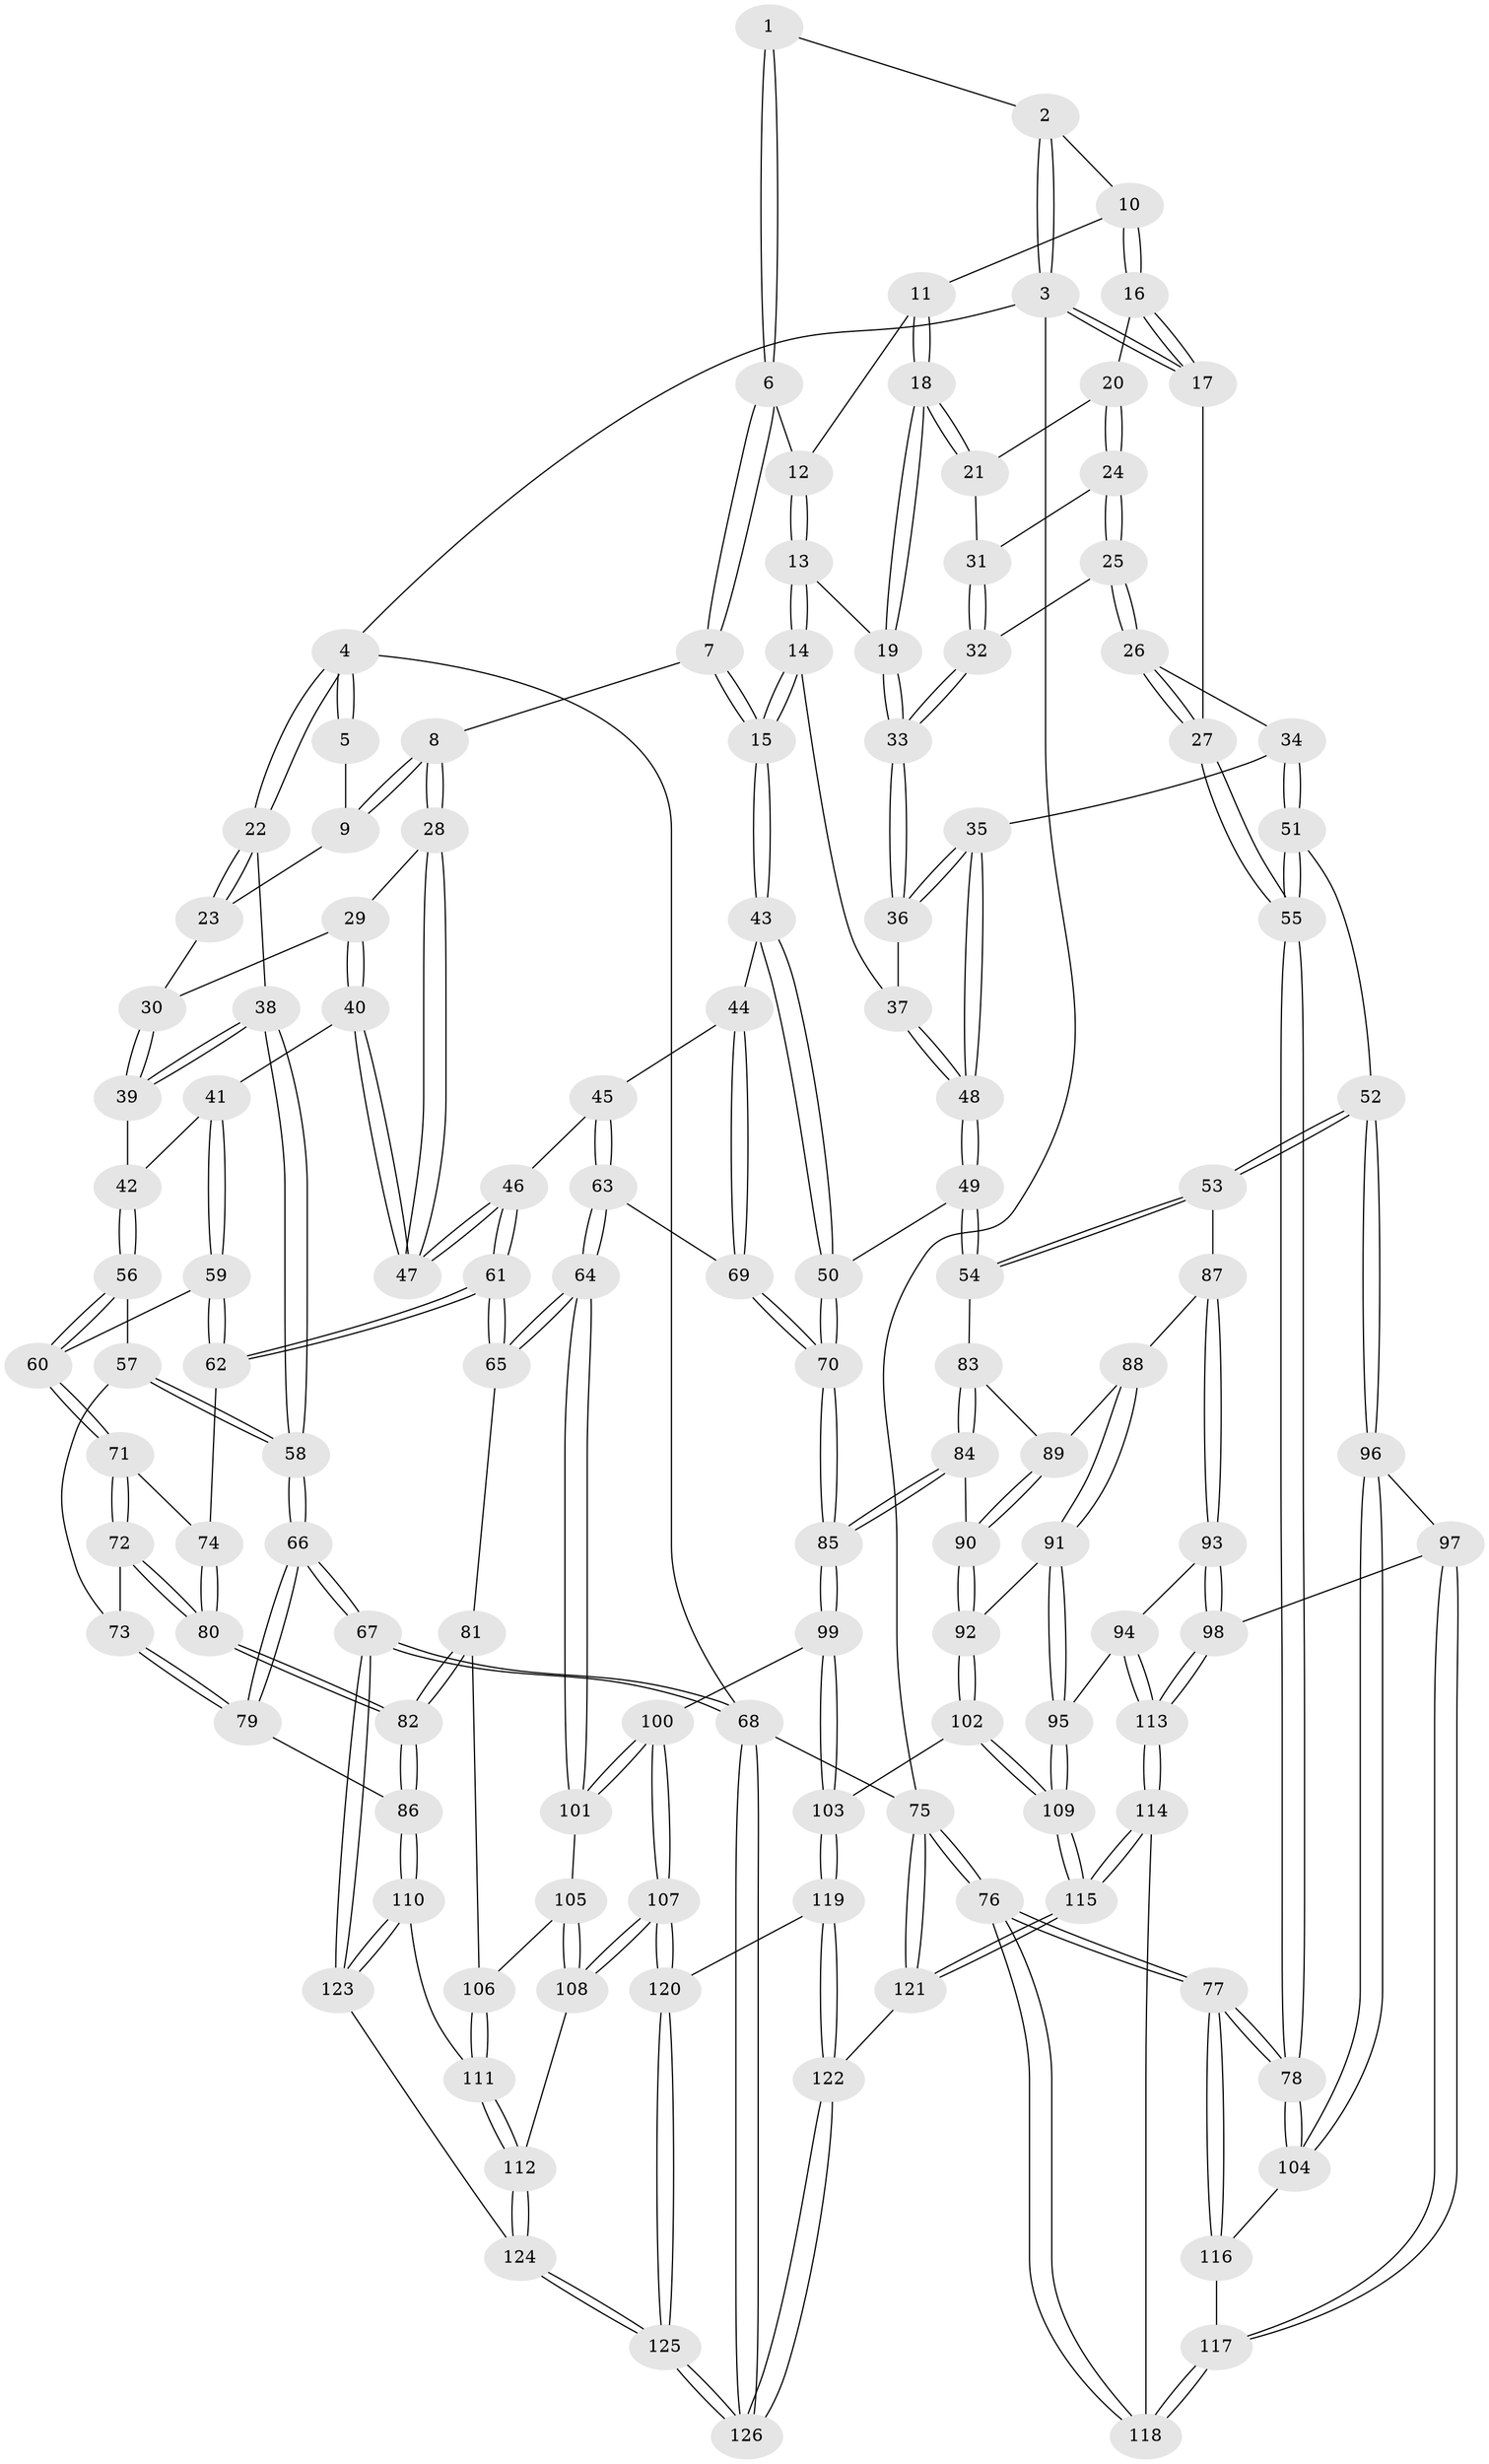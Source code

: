// Generated by graph-tools (version 1.1) at 2025/17/03/09/25 04:17:11]
// undirected, 126 vertices, 312 edges
graph export_dot {
graph [start="1"]
  node [color=gray90,style=filled];
  1 [pos="+0.7047987806798796+0"];
  2 [pos="+0.7648697593781324+0"];
  3 [pos="+1+0"];
  4 [pos="+0+0"];
  5 [pos="+0.3916897649320589+0"];
  6 [pos="+0.5917427696386551+0.1004748605355899"];
  7 [pos="+0.497749282489721+0.21042971495072346"];
  8 [pos="+0.47767850056643296+0.20620062625180255"];
  9 [pos="+0.37300848819699406+0.005192944950989128"];
  10 [pos="+0.7898632281063697+0.01912005211695791"];
  11 [pos="+0.743776777531878+0.09519959652466473"];
  12 [pos="+0.7009879265713165+0.11374199234281825"];
  13 [pos="+0.5974264111379012+0.22576527234512705"];
  14 [pos="+0.5520549207179778+0.24156836495198544"];
  15 [pos="+0.543441677255374+0.24035826757631004"];
  16 [pos="+0.8611582671947869+0.10833701681729789"];
  17 [pos="+1+0"];
  18 [pos="+0.7410143799420688+0.1805566122799499"];
  19 [pos="+0.7167778335299801+0.21617762909927496"];
  20 [pos="+0.8684199226502445+0.1261661867332681"];
  21 [pos="+0.7776158100195754+0.1948441248549047"];
  22 [pos="+0+0"];
  23 [pos="+0.22565285070569513+0.10983168209714826"];
  24 [pos="+0.8888727745036685+0.1634352436215764"];
  25 [pos="+0.9156865839820297+0.19891333781527124"];
  26 [pos="+0.9832840560715808+0.26057396694203244"];
  27 [pos="+1+0.21736719379240624"];
  28 [pos="+0.41915834217262765+0.2579313995318979"];
  29 [pos="+0.19144088740576612+0.23615922821979243"];
  30 [pos="+0.18786445309778674+0.23461454887414943"];
  31 [pos="+0.790734493322852+0.2063693094594233"];
  32 [pos="+0.7997450067596401+0.23300630368378686"];
  33 [pos="+0.7711978932690908+0.3060416591530744"];
  34 [pos="+0.8827401127109349+0.35903025962095847"];
  35 [pos="+0.7868666637202655+0.336662211631903"];
  36 [pos="+0.7732289194761487+0.3166104420787946"];
  37 [pos="+0.6176902913751802+0.2927562220678977"];
  38 [pos="+0+0.1180861153685264"];
  39 [pos="+0.12294643894598685+0.26367030456562335"];
  40 [pos="+0.3025433708661187+0.3998099917817517"];
  41 [pos="+0.2149722678377864+0.4350240016560305"];
  42 [pos="+0.13455723646870466+0.4024702576987679"];
  43 [pos="+0.5523308228728885+0.4560310849996501"];
  44 [pos="+0.45792235412589366+0.4724117568375722"];
  45 [pos="+0.3879363823466659+0.43073785509277485"];
  46 [pos="+0.37180041882417003+0.41392241868391916"];
  47 [pos="+0.36773155171782784+0.4055639118442728"];
  48 [pos="+0.6883125480575+0.43210261414984563"];
  49 [pos="+0.6670166267635413+0.49064343873080235"];
  50 [pos="+0.6102388730906932+0.4897684674330457"];
  51 [pos="+0.8973833596194362+0.529733491041071"];
  52 [pos="+0.8779046321636902+0.5504377338274664"];
  53 [pos="+0.7394493755105627+0.5402721018764477"];
  54 [pos="+0.7037208142362039+0.5280763083780642"];
  55 [pos="+1+0.5277118627291136"];
  56 [pos="+0.07128973189704116+0.47069576189928264"];
  57 [pos="+0.06780174339547278+0.4719402337056323"];
  58 [pos="+0+0.496352771250374"];
  59 [pos="+0.2248226208759813+0.49858687556387515"];
  60 [pos="+0.13080435895562056+0.5267751429645968"];
  61 [pos="+0.27197892723201283+0.5490998529959749"];
  62 [pos="+0.24203069173991243+0.5347528757712028"];
  63 [pos="+0.3433089092318809+0.6072094063510511"];
  64 [pos="+0.32972185888612054+0.6162880716946947"];
  65 [pos="+0.3124296473136004+0.6134455191526298"];
  66 [pos="+0+0.73797992483356"];
  67 [pos="+0+1"];
  68 [pos="+0+1"];
  69 [pos="+0.44842423818474586+0.5819571946316032"];
  70 [pos="+0.5195836225995752+0.6527797722984777"];
  71 [pos="+0.1316654767320925+0.5284043277284505"];
  72 [pos="+0.1202432242061921+0.5918317494881302"];
  73 [pos="+0.08181473120900212+0.5835839214772286"];
  74 [pos="+0.1862297229523871+0.5714918605348184"];
  75 [pos="+1+1"];
  76 [pos="+1+1"];
  77 [pos="+1+1"];
  78 [pos="+1+0.7386879128239838"];
  79 [pos="+0+0.7144475413164917"];
  80 [pos="+0.16504331897288932+0.6548427560656794"];
  81 [pos="+0.28881987404015325+0.6311223853820155"];
  82 [pos="+0.1679595673762133+0.6840329859024452"];
  83 [pos="+0.6892011040414434+0.5604480195377177"];
  84 [pos="+0.6098041444463708+0.6376252290867469"];
  85 [pos="+0.5215646902059198+0.6617070535923472"];
  86 [pos="+0.147470904806298+0.7209636931536861"];
  87 [pos="+0.7371331887577791+0.6576632899237191"];
  88 [pos="+0.700955755780958+0.6620247266829649"];
  89 [pos="+0.6822190066782688+0.6053489795251991"];
  90 [pos="+0.6574913020943798+0.6639844412085026"];
  91 [pos="+0.6775371759146214+0.6952812056391809"];
  92 [pos="+0.66231573724233+0.6896080974355078"];
  93 [pos="+0.7465970379841129+0.6778384556948766"];
  94 [pos="+0.7095017595622631+0.7225344634044499"];
  95 [pos="+0.7060589306415999+0.7225048853322751"];
  96 [pos="+0.8820030802304084+0.6580883196444375"];
  97 [pos="+0.8603405402446059+0.6893481716507489"];
  98 [pos="+0.8546027994864469+0.6931448969199431"];
  99 [pos="+0.5198987327299466+0.6797920284622735"];
  100 [pos="+0.4440403115506502+0.7187886385159934"];
  101 [pos="+0.3553564348370424+0.6656568351119375"];
  102 [pos="+0.5736752556499063+0.7307373793864328"];
  103 [pos="+0.555215254510396+0.7225465556054099"];
  104 [pos="+0.9957230471324551+0.7186315087155961"];
  105 [pos="+0.3515670809611171+0.675713662367392"];
  106 [pos="+0.2874210138427425+0.7345956783730684"];
  107 [pos="+0.3847005128016797+0.8467398996776812"];
  108 [pos="+0.32517332265301824+0.8267037593179425"];
  109 [pos="+0.6414155718861596+0.8085090594047083"];
  110 [pos="+0.18846700277748335+0.7803353109746075"];
  111 [pos="+0.2639744872500322+0.8073677403495197"];
  112 [pos="+0.28764412373064197+0.8232388768290027"];
  113 [pos="+0.7861659238748092+0.7802665760571248"];
  114 [pos="+0.7609801152044329+0.9573475109833743"];
  115 [pos="+0.7128921645808176+1"];
  116 [pos="+0.9376109957707411+0.8160273381578386"];
  117 [pos="+0.9131056006112085+0.8207241758668171"];
  118 [pos="+0.9026754114733262+0.833447849445803"];
  119 [pos="+0.47701897870573456+0.9152751636240692"];
  120 [pos="+0.3928861239115199+0.8571197347073395"];
  121 [pos="+0.6954680546984972+1"];
  122 [pos="+0.6581113394924313+1"];
  123 [pos="+0.14916503151687213+0.8545807242975366"];
  124 [pos="+0.21947717919841936+0.9887690755481904"];
  125 [pos="+0.21034064059549926+1"];
  126 [pos="+0.1623491730448141+1"];
  1 -- 2;
  1 -- 6;
  1 -- 6;
  2 -- 3;
  2 -- 3;
  2 -- 10;
  3 -- 4;
  3 -- 17;
  3 -- 17;
  3 -- 75;
  4 -- 5;
  4 -- 5;
  4 -- 22;
  4 -- 22;
  4 -- 68;
  5 -- 9;
  6 -- 7;
  6 -- 7;
  6 -- 12;
  7 -- 8;
  7 -- 15;
  7 -- 15;
  8 -- 9;
  8 -- 9;
  8 -- 28;
  8 -- 28;
  9 -- 23;
  10 -- 11;
  10 -- 16;
  10 -- 16;
  11 -- 12;
  11 -- 18;
  11 -- 18;
  12 -- 13;
  12 -- 13;
  13 -- 14;
  13 -- 14;
  13 -- 19;
  14 -- 15;
  14 -- 15;
  14 -- 37;
  15 -- 43;
  15 -- 43;
  16 -- 17;
  16 -- 17;
  16 -- 20;
  17 -- 27;
  18 -- 19;
  18 -- 19;
  18 -- 21;
  18 -- 21;
  19 -- 33;
  19 -- 33;
  20 -- 21;
  20 -- 24;
  20 -- 24;
  21 -- 31;
  22 -- 23;
  22 -- 23;
  22 -- 38;
  23 -- 30;
  24 -- 25;
  24 -- 25;
  24 -- 31;
  25 -- 26;
  25 -- 26;
  25 -- 32;
  26 -- 27;
  26 -- 27;
  26 -- 34;
  27 -- 55;
  27 -- 55;
  28 -- 29;
  28 -- 47;
  28 -- 47;
  29 -- 30;
  29 -- 40;
  29 -- 40;
  30 -- 39;
  30 -- 39;
  31 -- 32;
  31 -- 32;
  32 -- 33;
  32 -- 33;
  33 -- 36;
  33 -- 36;
  34 -- 35;
  34 -- 51;
  34 -- 51;
  35 -- 36;
  35 -- 36;
  35 -- 48;
  35 -- 48;
  36 -- 37;
  37 -- 48;
  37 -- 48;
  38 -- 39;
  38 -- 39;
  38 -- 58;
  38 -- 58;
  39 -- 42;
  40 -- 41;
  40 -- 47;
  40 -- 47;
  41 -- 42;
  41 -- 59;
  41 -- 59;
  42 -- 56;
  42 -- 56;
  43 -- 44;
  43 -- 50;
  43 -- 50;
  44 -- 45;
  44 -- 69;
  44 -- 69;
  45 -- 46;
  45 -- 63;
  45 -- 63;
  46 -- 47;
  46 -- 47;
  46 -- 61;
  46 -- 61;
  48 -- 49;
  48 -- 49;
  49 -- 50;
  49 -- 54;
  49 -- 54;
  50 -- 70;
  50 -- 70;
  51 -- 52;
  51 -- 55;
  51 -- 55;
  52 -- 53;
  52 -- 53;
  52 -- 96;
  52 -- 96;
  53 -- 54;
  53 -- 54;
  53 -- 87;
  54 -- 83;
  55 -- 78;
  55 -- 78;
  56 -- 57;
  56 -- 60;
  56 -- 60;
  57 -- 58;
  57 -- 58;
  57 -- 73;
  58 -- 66;
  58 -- 66;
  59 -- 60;
  59 -- 62;
  59 -- 62;
  60 -- 71;
  60 -- 71;
  61 -- 62;
  61 -- 62;
  61 -- 65;
  61 -- 65;
  62 -- 74;
  63 -- 64;
  63 -- 64;
  63 -- 69;
  64 -- 65;
  64 -- 65;
  64 -- 101;
  64 -- 101;
  65 -- 81;
  66 -- 67;
  66 -- 67;
  66 -- 79;
  66 -- 79;
  67 -- 68;
  67 -- 68;
  67 -- 123;
  67 -- 123;
  68 -- 126;
  68 -- 126;
  68 -- 75;
  69 -- 70;
  69 -- 70;
  70 -- 85;
  70 -- 85;
  71 -- 72;
  71 -- 72;
  71 -- 74;
  72 -- 73;
  72 -- 80;
  72 -- 80;
  73 -- 79;
  73 -- 79;
  74 -- 80;
  74 -- 80;
  75 -- 76;
  75 -- 76;
  75 -- 121;
  75 -- 121;
  76 -- 77;
  76 -- 77;
  76 -- 118;
  76 -- 118;
  77 -- 78;
  77 -- 78;
  77 -- 116;
  77 -- 116;
  78 -- 104;
  78 -- 104;
  79 -- 86;
  80 -- 82;
  80 -- 82;
  81 -- 82;
  81 -- 82;
  81 -- 106;
  82 -- 86;
  82 -- 86;
  83 -- 84;
  83 -- 84;
  83 -- 89;
  84 -- 85;
  84 -- 85;
  84 -- 90;
  85 -- 99;
  85 -- 99;
  86 -- 110;
  86 -- 110;
  87 -- 88;
  87 -- 93;
  87 -- 93;
  88 -- 89;
  88 -- 91;
  88 -- 91;
  89 -- 90;
  89 -- 90;
  90 -- 92;
  90 -- 92;
  91 -- 92;
  91 -- 95;
  91 -- 95;
  92 -- 102;
  92 -- 102;
  93 -- 94;
  93 -- 98;
  93 -- 98;
  94 -- 95;
  94 -- 113;
  94 -- 113;
  95 -- 109;
  95 -- 109;
  96 -- 97;
  96 -- 104;
  96 -- 104;
  97 -- 98;
  97 -- 117;
  97 -- 117;
  98 -- 113;
  98 -- 113;
  99 -- 100;
  99 -- 103;
  99 -- 103;
  100 -- 101;
  100 -- 101;
  100 -- 107;
  100 -- 107;
  101 -- 105;
  102 -- 103;
  102 -- 109;
  102 -- 109;
  103 -- 119;
  103 -- 119;
  104 -- 116;
  105 -- 106;
  105 -- 108;
  105 -- 108;
  106 -- 111;
  106 -- 111;
  107 -- 108;
  107 -- 108;
  107 -- 120;
  107 -- 120;
  108 -- 112;
  109 -- 115;
  109 -- 115;
  110 -- 111;
  110 -- 123;
  110 -- 123;
  111 -- 112;
  111 -- 112;
  112 -- 124;
  112 -- 124;
  113 -- 114;
  113 -- 114;
  114 -- 115;
  114 -- 115;
  114 -- 118;
  115 -- 121;
  115 -- 121;
  116 -- 117;
  117 -- 118;
  117 -- 118;
  119 -- 120;
  119 -- 122;
  119 -- 122;
  120 -- 125;
  120 -- 125;
  121 -- 122;
  122 -- 126;
  122 -- 126;
  123 -- 124;
  124 -- 125;
  124 -- 125;
  125 -- 126;
  125 -- 126;
}
